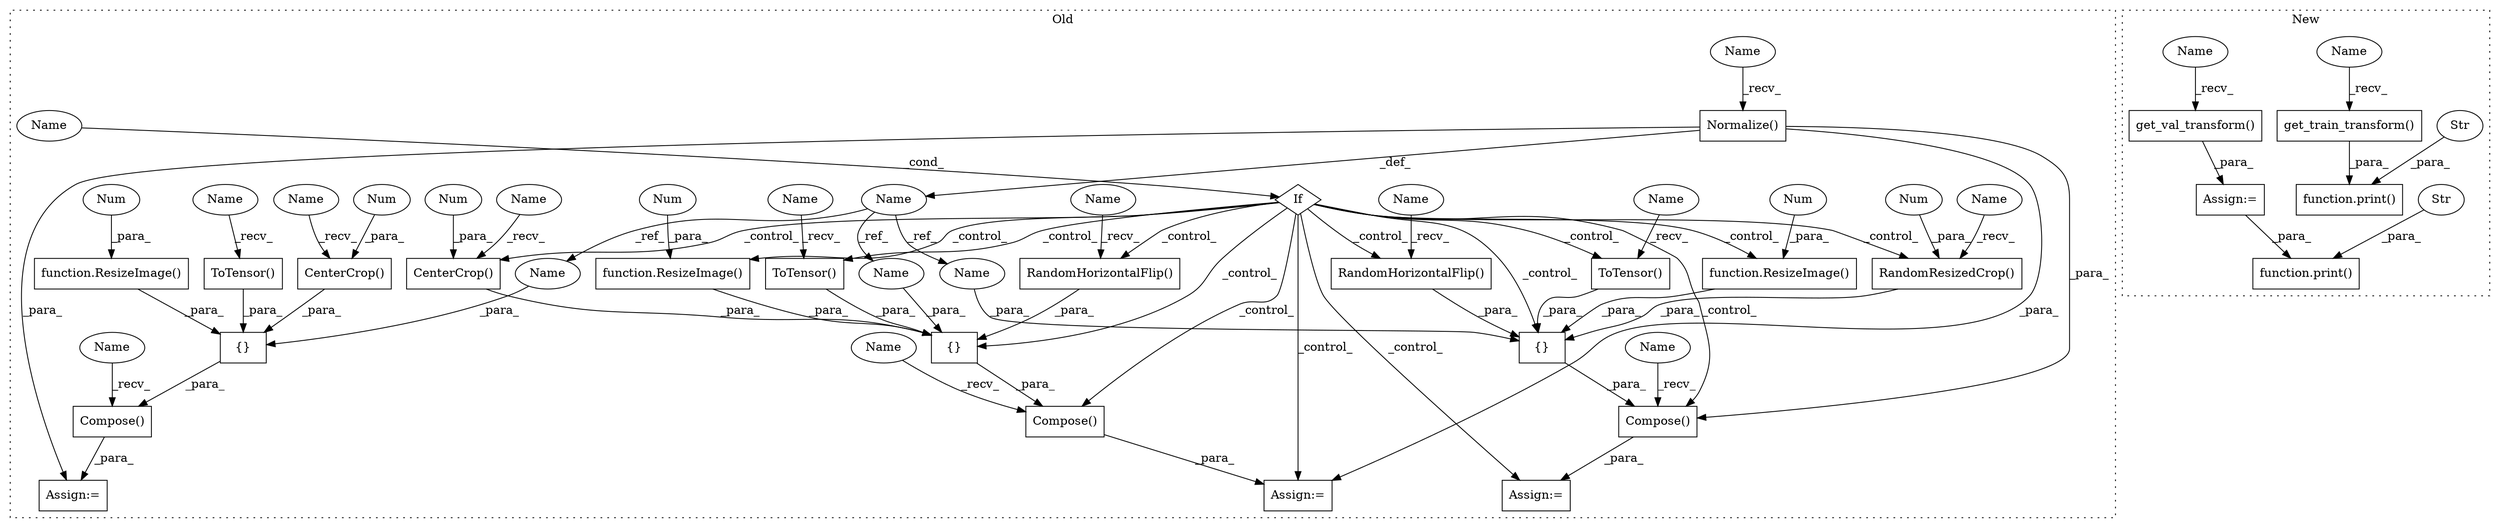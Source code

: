 digraph G {
subgraph cluster0 {
1 [label="Compose()" a="75" s="1663,1831" l="10,1" shape="box"];
3 [label="{}" a="59" s="1673,1821" l="14,0" shape="box"];
4 [label="ToTensor()" a="75" s="1786" l="12" shape="box"];
6 [label="Normalize()" a="75" s="1545" l="66" shape="box"];
8 [label="{}" a="59" s="1879,2034" l="14,0" shape="box"];
9 [label="ToTensor()" a="75" s="1999" l="12" shape="box"];
10 [label="RandomHorizontalFlip()" a="75" s="1961" l="24" shape="box"];
11 [label="Assign:=" a="68" s="1660" l="3" shape="box"];
12 [label="function.ResizeImage()" a="75" s="1687,1702" l="12,1" shape="box"];
13 [label="Num" a="76" s="1699" l="3" shape="ellipse"];
14 [label="RandomResizedCrop()" a="75" s="1923,1946" l="20,1" shape="box"];
15 [label="Num" a="76" s="1943" l="3" shape="ellipse"];
19 [label="Compose()" a="75" s="1869,2044" l="10,1" shape="box"];
20 [label="Name" a="87" s="1533" l="9" shape="ellipse"];
21 [label="CenterCrop()" a="75" s="2112,2128" l="13,1" shape="box"];
22 [label="function.ResizeImage()" a="75" s="1893,1908" l="12,1" shape="box"];
23 [label="CenterCrop()" a="75" s="1717,1733" l="13,1" shape="box"];
24 [label="Compose()" a="75" s="2066,2176" l="10,1" shape="box"];
25 [label="function.ResizeImage()" a="75" s="2086,2101" l="12,1" shape="box"];
26 [label="If" a="96" s="1616" l="3" shape="diamond"];
27 [label="{}" a="59" s="2076,2170" l="10,0" shape="box"];
28 [label="Name" a="87" s="1619" l="16" shape="ellipse"];
29 [label="RandomHorizontalFlip()" a="75" s="1748" l="24" shape="box"];
30 [label="Num" a="76" s="1905" l="3" shape="ellipse"];
31 [label="Num" a="76" s="2098" l="3" shape="ellipse"];
32 [label="Num" a="76" s="2125" l="3" shape="ellipse"];
33 [label="Num" a="76" s="1730" l="3" shape="ellipse"];
35 [label="Assign:=" a="68" s="2063" l="3" shape="box"];
36 [label="Assign:=" a="68" s="1866" l="3" shape="box"];
37 [label="ToTensor()" a="75" s="2139" l="12" shape="box"];
40 [label="Name" a="87" s="2025" l="9" shape="ellipse"];
41 [label="Name" a="87" s="2161" l="9" shape="ellipse"];
42 [label="Name" a="87" s="1812" l="9" shape="ellipse"];
43 [label="Name" a="87" s="2139" l="1" shape="ellipse"];
44 [label="Name" a="87" s="2066" l="1" shape="ellipse"];
45 [label="Name" a="87" s="1545" l="1" shape="ellipse"];
46 [label="Name" a="87" s="1923" l="1" shape="ellipse"];
47 [label="Name" a="87" s="1999" l="1" shape="ellipse"];
48 [label="Name" a="87" s="1869" l="1" shape="ellipse"];
49 [label="Name" a="87" s="2112" l="1" shape="ellipse"];
50 [label="Name" a="87" s="1717" l="1" shape="ellipse"];
51 [label="Name" a="87" s="1663" l="1" shape="ellipse"];
52 [label="Name" a="87" s="1786" l="1" shape="ellipse"];
53 [label="Name" a="87" s="1961" l="1" shape="ellipse"];
54 [label="Name" a="87" s="1748" l="1" shape="ellipse"];
label = "Old";
style="dotted";
}
subgraph cluster1 {
2 [label="function.print()" a="75" s="1637,1679" l="6,1" shape="box"];
5 [label="Str" a="66" s="1643" l="19" shape="ellipse"];
7 [label="get_train_transform()" a="75" s="1467,1512" l="26,57" shape="box"];
16 [label="get_val_transform()" a="75" s="1590,1631" l="24,1" shape="box"];
17 [label="function.print()" a="75" s="1685,1723" l="6,1" shape="box"];
18 [label="Str" a="66" s="1691" l="17" shape="ellipse"];
34 [label="Assign:=" a="68" s="1587" l="3" shape="box"];
38 [label="Name" a="87" s="1467" l="5" shape="ellipse"];
39 [label="Name" a="87" s="1590" l="5" shape="ellipse"];
label = "New";
style="dotted";
}
1 -> 11 [label="_para_"];
3 -> 1 [label="_para_"];
4 -> 3 [label="_para_"];
5 -> 2 [label="_para_"];
6 -> 19 [label="_para_"];
6 -> 11 [label="_para_"];
6 -> 35 [label="_para_"];
6 -> 20 [label="_def_"];
7 -> 2 [label="_para_"];
8 -> 19 [label="_para_"];
9 -> 8 [label="_para_"];
10 -> 8 [label="_para_"];
12 -> 3 [label="_para_"];
13 -> 12 [label="_para_"];
14 -> 8 [label="_para_"];
15 -> 14 [label="_para_"];
16 -> 34 [label="_para_"];
18 -> 17 [label="_para_"];
19 -> 36 [label="_para_"];
20 -> 41 [label="_ref_"];
20 -> 42 [label="_ref_"];
20 -> 40 [label="_ref_"];
21 -> 27 [label="_para_"];
22 -> 8 [label="_para_"];
23 -> 3 [label="_para_"];
24 -> 35 [label="_para_"];
25 -> 27 [label="_para_"];
26 -> 10 [label="_control_"];
26 -> 23 [label="_control_"];
26 -> 12 [label="_control_"];
26 -> 22 [label="_control_"];
26 -> 11 [label="_control_"];
26 -> 36 [label="_control_"];
26 -> 8 [label="_control_"];
26 -> 4 [label="_control_"];
26 -> 29 [label="_control_"];
26 -> 9 [label="_control_"];
26 -> 19 [label="_control_"];
26 -> 1 [label="_control_"];
26 -> 14 [label="_control_"];
26 -> 3 [label="_control_"];
27 -> 24 [label="_para_"];
28 -> 26 [label="_cond_"];
29 -> 3 [label="_para_"];
30 -> 22 [label="_para_"];
31 -> 25 [label="_para_"];
32 -> 21 [label="_para_"];
33 -> 23 [label="_para_"];
34 -> 17 [label="_para_"];
37 -> 27 [label="_para_"];
38 -> 7 [label="_recv_"];
39 -> 16 [label="_recv_"];
40 -> 8 [label="_para_"];
41 -> 27 [label="_para_"];
42 -> 3 [label="_para_"];
43 -> 37 [label="_recv_"];
44 -> 24 [label="_recv_"];
45 -> 6 [label="_recv_"];
46 -> 14 [label="_recv_"];
47 -> 9 [label="_recv_"];
48 -> 19 [label="_recv_"];
49 -> 21 [label="_recv_"];
50 -> 23 [label="_recv_"];
51 -> 1 [label="_recv_"];
52 -> 4 [label="_recv_"];
53 -> 10 [label="_recv_"];
54 -> 29 [label="_recv_"];
}